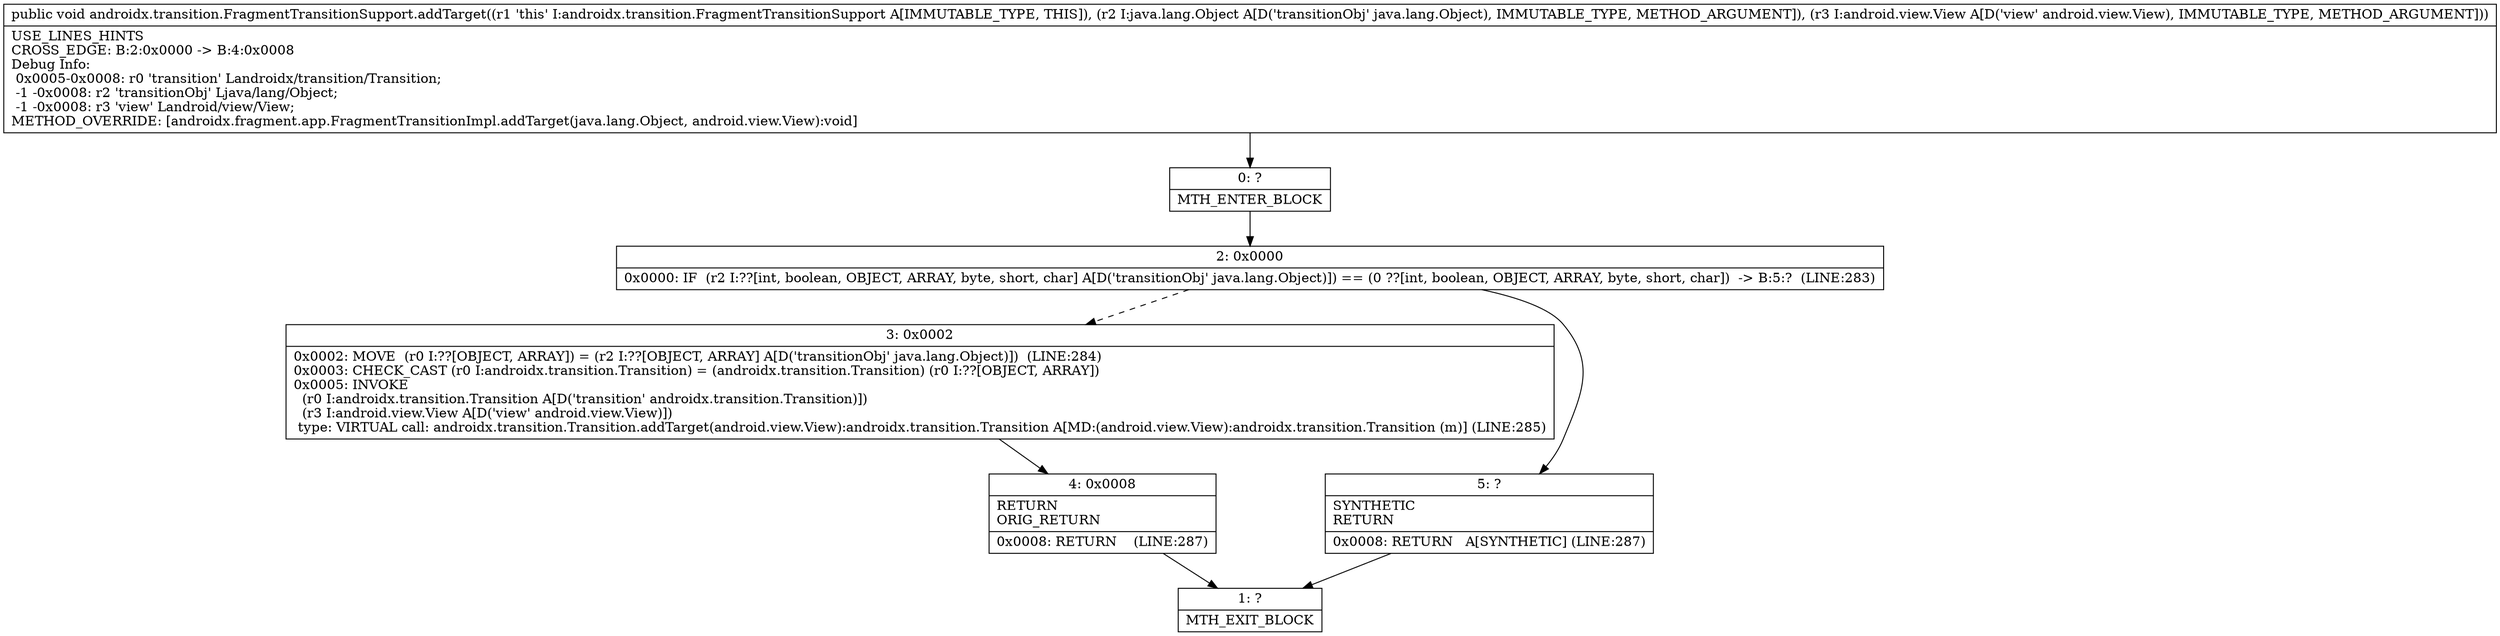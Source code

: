 digraph "CFG forandroidx.transition.FragmentTransitionSupport.addTarget(Ljava\/lang\/Object;Landroid\/view\/View;)V" {
Node_0 [shape=record,label="{0\:\ ?|MTH_ENTER_BLOCK\l}"];
Node_2 [shape=record,label="{2\:\ 0x0000|0x0000: IF  (r2 I:??[int, boolean, OBJECT, ARRAY, byte, short, char] A[D('transitionObj' java.lang.Object)]) == (0 ??[int, boolean, OBJECT, ARRAY, byte, short, char])  \-\> B:5:?  (LINE:283)\l}"];
Node_3 [shape=record,label="{3\:\ 0x0002|0x0002: MOVE  (r0 I:??[OBJECT, ARRAY]) = (r2 I:??[OBJECT, ARRAY] A[D('transitionObj' java.lang.Object)])  (LINE:284)\l0x0003: CHECK_CAST (r0 I:androidx.transition.Transition) = (androidx.transition.Transition) (r0 I:??[OBJECT, ARRAY]) \l0x0005: INVOKE  \l  (r0 I:androidx.transition.Transition A[D('transition' androidx.transition.Transition)])\l  (r3 I:android.view.View A[D('view' android.view.View)])\l type: VIRTUAL call: androidx.transition.Transition.addTarget(android.view.View):androidx.transition.Transition A[MD:(android.view.View):androidx.transition.Transition (m)] (LINE:285)\l}"];
Node_4 [shape=record,label="{4\:\ 0x0008|RETURN\lORIG_RETURN\l|0x0008: RETURN    (LINE:287)\l}"];
Node_1 [shape=record,label="{1\:\ ?|MTH_EXIT_BLOCK\l}"];
Node_5 [shape=record,label="{5\:\ ?|SYNTHETIC\lRETURN\l|0x0008: RETURN   A[SYNTHETIC] (LINE:287)\l}"];
MethodNode[shape=record,label="{public void androidx.transition.FragmentTransitionSupport.addTarget((r1 'this' I:androidx.transition.FragmentTransitionSupport A[IMMUTABLE_TYPE, THIS]), (r2 I:java.lang.Object A[D('transitionObj' java.lang.Object), IMMUTABLE_TYPE, METHOD_ARGUMENT]), (r3 I:android.view.View A[D('view' android.view.View), IMMUTABLE_TYPE, METHOD_ARGUMENT]))  | USE_LINES_HINTS\lCROSS_EDGE: B:2:0x0000 \-\> B:4:0x0008\lDebug Info:\l  0x0005\-0x0008: r0 'transition' Landroidx\/transition\/Transition;\l  \-1 \-0x0008: r2 'transitionObj' Ljava\/lang\/Object;\l  \-1 \-0x0008: r3 'view' Landroid\/view\/View;\lMETHOD_OVERRIDE: [androidx.fragment.app.FragmentTransitionImpl.addTarget(java.lang.Object, android.view.View):void]\l}"];
MethodNode -> Node_0;Node_0 -> Node_2;
Node_2 -> Node_3[style=dashed];
Node_2 -> Node_5;
Node_3 -> Node_4;
Node_4 -> Node_1;
Node_5 -> Node_1;
}

